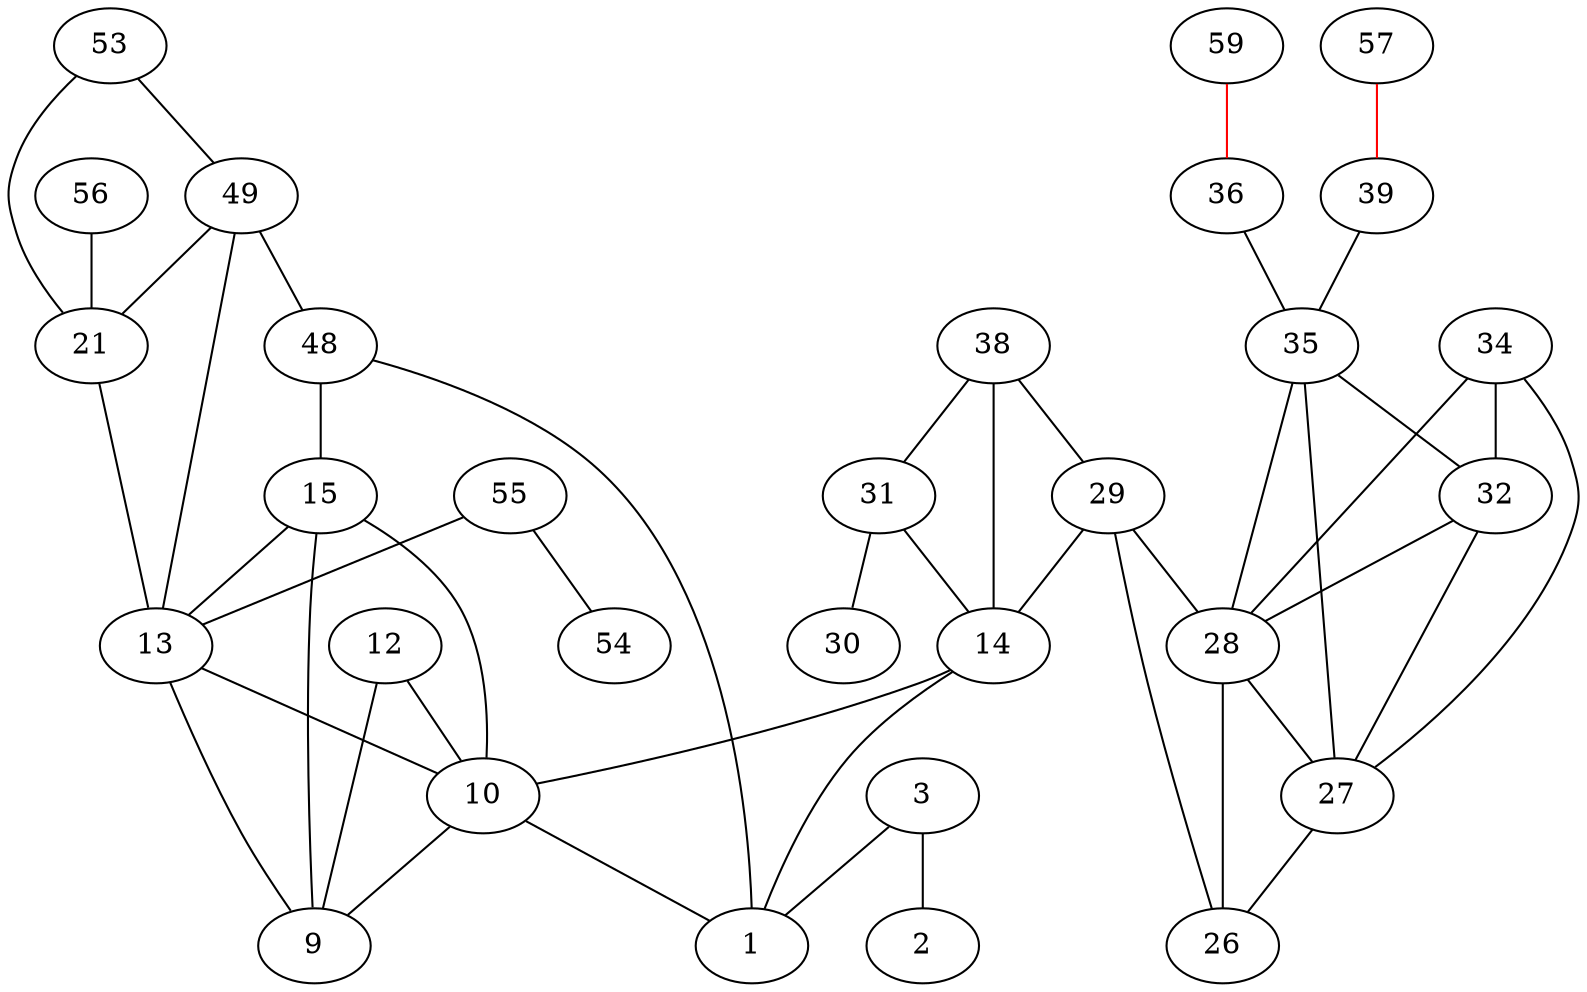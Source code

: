 graph G {
1;

2;

3;

9;

10;

12;

13;

14;

15;

21;

26;

27;

28;

29;

30;

31;

32;

34;

35;

36;

38;

39;

48;

49;

53;

54;

55;

56;

57;

59;

3 -- 1;

3 -- 2;

10 -- 1;

10 -- 9;

12 -- 9;

12 -- 10;

13 -- 9;

13 -- 10;

14 -- 1;

14 -- 10;

15 -- 9;

15 -- 10;

15 -- 13;

21 -- 13;

27 -- 26;

28 -- 26;

28 -- 27;

29 -- 14;

29 -- 26;

29 -- 28;

31 -- 14;

31 -- 30;

32 -- 27;

32 -- 28;

34 -- 27;

34 -- 28;

34 -- 32;

35 -- 27;

35 -- 28;

35 -- 32;

36 -- 35;

38 -- 14;

38 -- 29;

38 -- 31;

39 -- 35;

48 -- 1;

48 -- 15;

49 -- 13;

49 -- 21;

49 -- 48;

53 -- 21;

53 -- 49;

55 -- 13;

55 -- 54;

56 -- 21;

57 -- 39 [color=red];

59 -- 36 [color=red];

}
